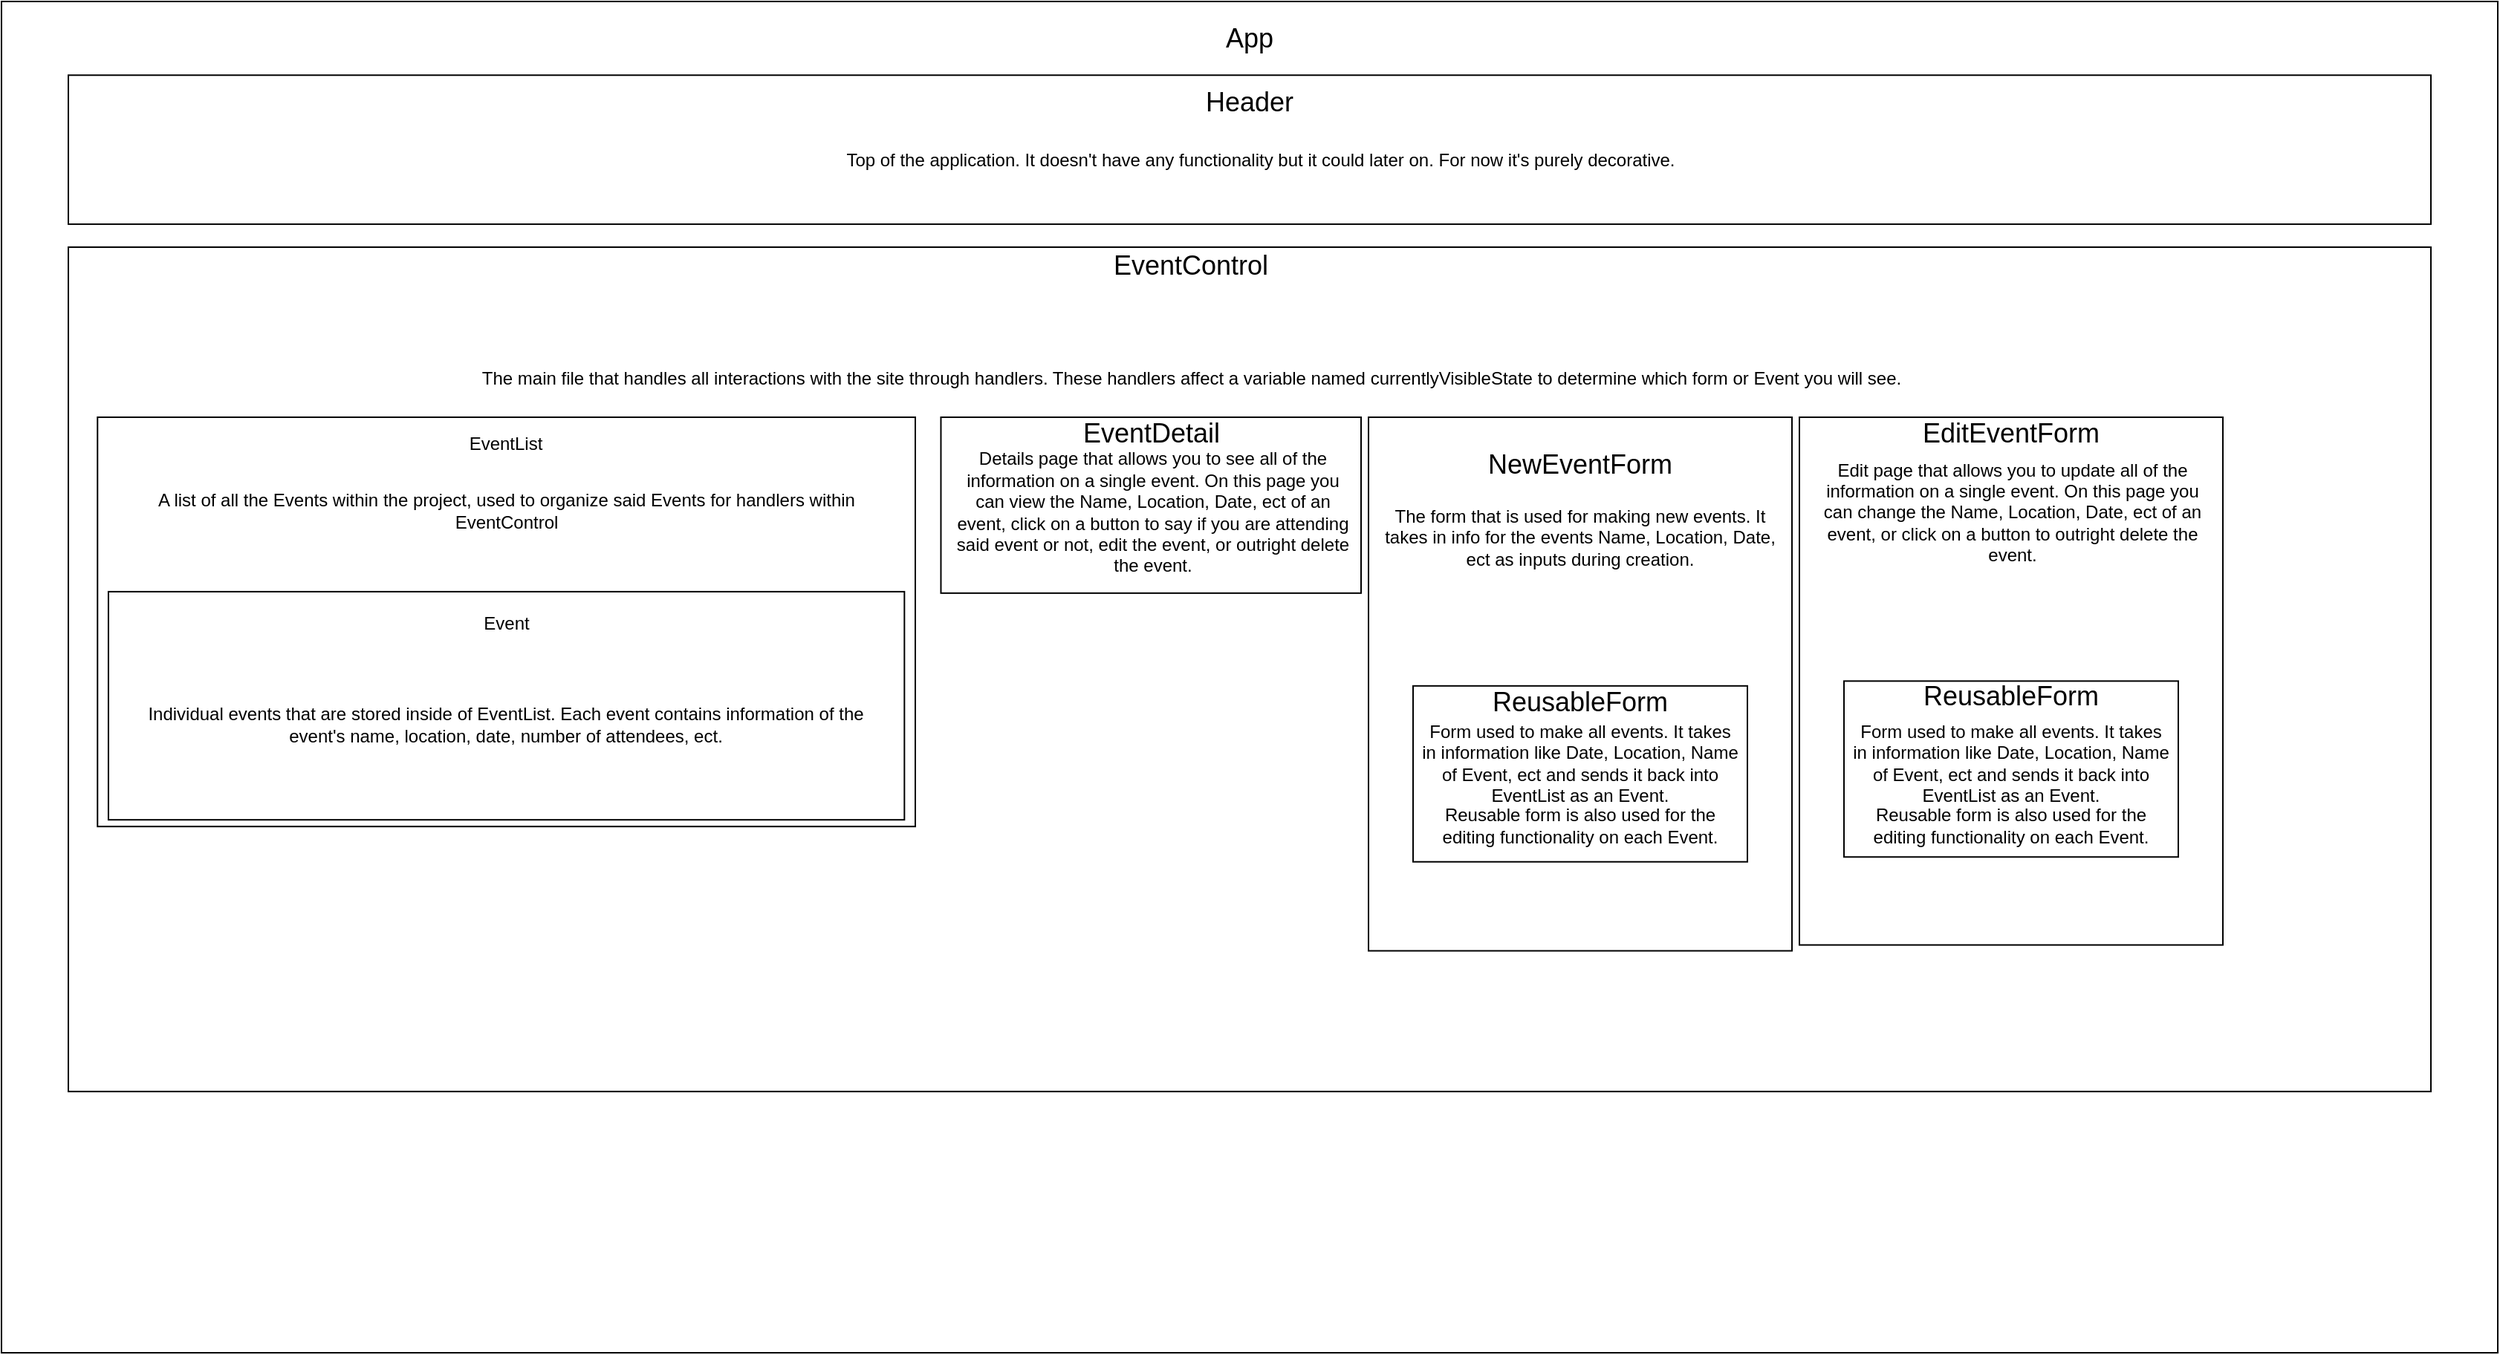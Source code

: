 <mxfile>
    <diagram id="B2mIAimVheXLZhr3V_hZ" name="Page-1">
        <mxGraphModel dx="1211" dy="604" grid="1" gridSize="10" guides="1" tooltips="1" connect="1" arrows="1" fold="1" page="1" pageScale="1" pageWidth="850" pageHeight="1100" math="0" shadow="0">
            <root>
                <mxCell id="0"/>
                <mxCell id="1" parent="0"/>
                <mxCell id="12" value="" style="group" parent="1" vertex="1" connectable="0">
                    <mxGeometry x="10" y="70" width="1680" height="910" as="geometry"/>
                </mxCell>
                <mxCell id="2" value="" style="rounded=0;whiteSpace=wrap;html=1;" parent="12" vertex="1">
                    <mxGeometry width="1680" height="910.0" as="geometry"/>
                </mxCell>
                <mxCell id="3" value="App" style="text;html=1;strokeColor=none;fillColor=none;align=center;verticalAlign=middle;whiteSpace=wrap;rounded=0;fontSize=18;" parent="12" vertex="1">
                    <mxGeometry x="730" y="12.639" width="220" height="25.278" as="geometry"/>
                </mxCell>
                <mxCell id="43" value="" style="group" parent="12" vertex="1" connectable="0">
                    <mxGeometry x="950" y="353.889" width="225" height="126.389" as="geometry"/>
                </mxCell>
                <mxCell id="8" value="" style="rounded=0;whiteSpace=wrap;html=1;fontSize=18;" parent="43" vertex="1">
                    <mxGeometry width="225" height="126.389" as="geometry"/>
                </mxCell>
                <mxCell id="15" value="ReusableForm" style="text;html=1;strokeColor=none;fillColor=none;align=center;verticalAlign=middle;whiteSpace=wrap;rounded=0;fontSize=18;" parent="43" vertex="1">
                    <mxGeometry x="75.036" y="4.514" width="74.929" height="13.542" as="geometry"/>
                </mxCell>
                <mxCell id="37" value="Form used to make all events. It takes in information like Date, Location, Name of Event, ect and sends it back into EventList as an Event." style="text;html=1;strokeColor=none;fillColor=none;align=center;verticalAlign=middle;whiteSpace=wrap;rounded=0;" parent="43" vertex="1">
                    <mxGeometry x="5.114" y="33.7" width="214.773" height="27.447" as="geometry"/>
                </mxCell>
                <mxCell id="42" value="Reusable form is also used for the editing functionality on each Event." style="text;html=1;strokeColor=none;fillColor=none;align=center;verticalAlign=middle;whiteSpace=wrap;rounded=0;" parent="43" vertex="1">
                    <mxGeometry x="5.114" y="75.833" width="214.773" height="10.111" as="geometry"/>
                </mxCell>
                <mxCell id="11" value="" style="group" parent="12" vertex="1" connectable="0">
                    <mxGeometry x="45" y="165.455" width="1590" height="568.618" as="geometry"/>
                </mxCell>
                <mxCell id="6" value="" style="rounded=0;whiteSpace=wrap;html=1;fontSize=18;" parent="11" vertex="1">
                    <mxGeometry width="1590" height="541.314" as="geometry"/>
                </mxCell>
                <mxCell id="34" value="" style="group" parent="11" vertex="1" connectable="0">
                    <mxGeometry x="19.63" y="109.015" width="550.37" height="262.402" as="geometry"/>
                </mxCell>
                <mxCell id="27" value="" style="rounded=0;whiteSpace=wrap;html=1;" parent="34" vertex="1">
                    <mxGeometry width="550.37" height="262.402" as="geometry"/>
                </mxCell>
                <mxCell id="28" value="EventList" style="text;html=1;strokeColor=none;fillColor=none;align=center;verticalAlign=middle;whiteSpace=wrap;rounded=0;" parent="34" vertex="1">
                    <mxGeometry x="205.471" y="8.603" width="139.427" height="17.207" as="geometry"/>
                </mxCell>
                <mxCell id="30" value="A list of all the Events within the project, used to organize said Events for handlers within EventControl" style="text;html=1;strokeColor=none;fillColor=none;align=center;verticalAlign=middle;whiteSpace=wrap;rounded=0;" parent="34" vertex="1">
                    <mxGeometry x="7.338" y="25.81" width="535.693" height="68.827" as="geometry"/>
                </mxCell>
                <mxCell id="29" value="" style="group" parent="34" vertex="1" connectable="0">
                    <mxGeometry x="7.338" y="111.843" width="535.693" height="146.257" as="geometry"/>
                </mxCell>
                <mxCell id="32" value="" style="group" parent="29" vertex="1" connectable="0">
                    <mxGeometry width="535.693" height="146.257" as="geometry"/>
                </mxCell>
                <mxCell id="23" value="" style="rounded=0;whiteSpace=wrap;html=1;" parent="32" vertex="1">
                    <mxGeometry width="535.693" height="146.257" as="geometry"/>
                </mxCell>
                <mxCell id="24" value="Event" style="text;html=1;strokeColor=none;fillColor=none;align=center;verticalAlign=middle;whiteSpace=wrap;rounded=0;" parent="32" vertex="1">
                    <mxGeometry x="212.81" y="8.122" width="110.074" height="24.373" as="geometry"/>
                </mxCell>
                <mxCell id="31" value="Individual events that are stored inside of EventList. Each event contains information of the event's name, location, date, number of attendees, ect." style="text;html=1;strokeColor=none;fillColor=none;align=center;verticalAlign=middle;whiteSpace=wrap;rounded=0;" parent="32" vertex="1">
                    <mxGeometry x="7.338" y="32.495" width="521.017" height="105.159" as="geometry"/>
                </mxCell>
                <mxCell id="35" value="The main file that handles all interactions with the site through handlers. These handlers affect a variable named currentlyVisibleState to determine which form or Event you will see." style="text;html=1;strokeColor=none;fillColor=none;align=center;verticalAlign=middle;whiteSpace=wrap;rounded=0;" parent="11" vertex="1">
                    <mxGeometry x="19.63" y="21.508" width="1472.222" height="124.749" as="geometry"/>
                </mxCell>
                <mxCell id="20" value="" style="group" parent="11" vertex="1" connectable="0">
                    <mxGeometry x="587.24" y="109.015" width="282.76" height="112.774" as="geometry"/>
                </mxCell>
                <mxCell id="9" value="" style="rounded=0;whiteSpace=wrap;html=1;fontSize=18;" parent="20" vertex="1">
                    <mxGeometry width="282.76" height="112.774" as="geometry"/>
                </mxCell>
                <mxCell id="19" value="EventDetail" style="text;html=1;strokeColor=none;fillColor=none;align=center;verticalAlign=middle;whiteSpace=wrap;rounded=0;fontSize=18;" parent="20" vertex="1">
                    <mxGeometry x="102.346" y="4.028" width="78.068" height="12.083" as="geometry"/>
                </mxCell>
                <mxCell id="40" value="Details page that allows you to see all of the information on a single event. On this page you can view the Name, Location, Date, ect of an event, click on a button to say if you are attending said event or not, edit the event, or outright delete the event." style="text;html=1;strokeColor=none;fillColor=none;align=center;verticalAlign=middle;whiteSpace=wrap;rounded=0;" parent="20" vertex="1">
                    <mxGeometry x="8.391" y="16.112" width="268.496" height="89.144" as="geometry"/>
                </mxCell>
                <mxCell id="50" value="" style="group" parent="11" vertex="1" connectable="0">
                    <mxGeometry x="1165" y="109.015" width="285" height="338.321" as="geometry"/>
                </mxCell>
                <mxCell id="51" value="" style="rounded=0;whiteSpace=wrap;html=1;fontSize=18;" parent="50" vertex="1">
                    <mxGeometry width="285" height="338.321" as="geometry"/>
                </mxCell>
                <mxCell id="52" value="EditEventForm" style="text;html=1;strokeColor=none;fillColor=none;align=center;verticalAlign=middle;whiteSpace=wrap;rounded=0;fontSize=18;" parent="50" vertex="1">
                    <mxGeometry x="103.157" y="4.028" width="78.686" height="12.083" as="geometry"/>
                </mxCell>
                <mxCell id="53" value="Details page that allows you to see all of the information on a single event. On this page you can view the Name, Location, Date, ect of an event, click on a button to say if you are attending said event or not, edit the event, or outright delete the event." style="text;html=1;strokeColor=none;fillColor=none;align=center;verticalAlign=middle;whiteSpace=wrap;rounded=0;" parent="50" vertex="1">
                    <mxGeometry x="8.457" y="16.112" width="270.623" height="89.144" as="geometry"/>
                </mxCell>
                <mxCell id="54" value="" style="group" parent="50" vertex="1" connectable="0">
                    <mxGeometry x="30" y="169.161" width="225" height="112.774" as="geometry"/>
                </mxCell>
                <mxCell id="55" value="&lt;span style=&quot;color: rgba(0, 0, 0, 0); font-family: monospace; font-size: 0px; text-align: start;&quot;&gt;%3CmxGraphModel%3E%3Croot%3E%3CmxCell%20id%3D%220%22%2F%3E%3CmxCell%20id%3D%221%22%20parent%3D%220%22%2F%3E%3CmxCell%20id%3D%222%22%20value%3D%22Text%22%20style%3D%22text%3Bhtml%3D1%3BstrokeColor%3Dnone%3BfillColor%3Dnone%3Balign%3Dcenter%3BverticalAlign%3Dmiddle%3BwhiteSpace%3Dwrap%3Brounded%3D0%3B%22%20vertex%3D%221%22%20parent%3D%221%22%3E%3CmxGeometry%20x%3D%22830%22%20y%3D%22-127.083%22%20width%3D%22850%22%20height%3D%22217.546%22%20as%3D%22geometry%22%2F%3E%3C%2FmxCell%3E%3C%2Froot%3E%3C%2FmxGraphModel%3E&lt;/span&gt;" style="rounded=0;whiteSpace=wrap;html=1;fontSize=18;" parent="54" vertex="1">
                    <mxGeometry width="225" height="112.774" as="geometry"/>
                </mxCell>
                <mxCell id="56" value="ReusableForm" style="text;html=1;strokeColor=none;fillColor=none;align=center;verticalAlign=middle;whiteSpace=wrap;rounded=0;fontSize=18;" parent="54" vertex="1">
                    <mxGeometry x="75.036" y="4.028" width="74.929" height="12.083" as="geometry"/>
                </mxCell>
                <mxCell id="57" value="Form used to make all events. It takes in information like Date, Location, Name of Event, ect and sends it back into EventList as an Event." style="text;html=1;strokeColor=none;fillColor=none;align=center;verticalAlign=middle;whiteSpace=wrap;rounded=0;" parent="54" vertex="1">
                    <mxGeometry x="5.114" y="30.07" width="214.773" height="24.49" as="geometry"/>
                </mxCell>
                <mxCell id="58" value="Reusable form is also used for the editing functionality on each Event." style="text;html=1;strokeColor=none;fillColor=none;align=center;verticalAlign=middle;whiteSpace=wrap;rounded=0;" parent="54" vertex="1">
                    <mxGeometry x="5.114" y="77.55" width="214.773" height="9.022" as="geometry"/>
                </mxCell>
                <mxCell id="46" value="" style="group" parent="11" vertex="1" connectable="0">
                    <mxGeometry x="875" y="109.015" width="285" height="342.08" as="geometry"/>
                </mxCell>
                <mxCell id="47" value="" style="rounded=0;whiteSpace=wrap;html=1;fontSize=18;" parent="46" vertex="1">
                    <mxGeometry width="285" height="342.08" as="geometry"/>
                </mxCell>
                <mxCell id="48" value="NewEventForm" style="text;html=1;strokeColor=none;fillColor=none;align=center;verticalAlign=middle;whiteSpace=wrap;rounded=0;fontSize=18;" parent="46" vertex="1">
                    <mxGeometry x="103.157" y="12.217" width="78.686" height="36.651" as="geometry"/>
                </mxCell>
                <mxCell id="49" value="Details page that allows you to see all of the information on a single event. On this page you can view the Name, Location, Date, ect of an event, click on a button to say if you are attending said event or not, edit the event, or outright delete the event." style="text;html=1;strokeColor=none;fillColor=none;align=center;verticalAlign=middle;whiteSpace=wrap;rounded=0;" parent="46" vertex="1">
                    <mxGeometry x="7.19" y="12.217" width="270.62" height="130.63" as="geometry"/>
                </mxCell>
                <mxCell id="59" value="&lt;span style=&quot;color: rgba(0, 0, 0, 0); font-family: monospace; font-size: 0px; text-align: start;&quot;&gt;%3CmxGraphModel%3E%3Croot%3E%3CmxCell%20id%3D%220%22%2F%3E%3CmxCell%20id%3D%221%22%20parent%3D%220%22%2F%3E%3CmxCell%20id%3D%222%22%20value%3D%22Text%22%20style%3D%22text%3Bhtml%3D1%3BstrokeColor%3Dnone%3BfillColor%3Dnone%3Balign%3Dcenter%3BverticalAlign%3Dmiddle%3BwhiteSpace%3Dwrap%3Brounded%3D0%3B%22%20vertex%3D%221%22%20parent%3D%221%22%3E%3CmxGeometry%20x%3D%22830%22%20y%3D%22-127.083%22%20width%3D%22850%22%20height%3D%22217.546%22%20as%3D%22geometry%22%2F%3E%3C%2FmxCell%3E%3C%2Froot%3E%3C%2FmxGraphModel%3E&lt;/span&gt;" style="rounded=0;whiteSpace=wrap;html=1;fontSize=18;" parent="46" vertex="1">
                    <mxGeometry x="30" y="172.255" width="225" height="112.774" as="geometry"/>
                </mxCell>
                <mxCell id="60" value="ReusableForm" style="text;html=1;strokeColor=none;fillColor=none;align=center;verticalAlign=middle;whiteSpace=wrap;rounded=0;fontSize=18;" parent="46" vertex="1">
                    <mxGeometry x="105.036" y="176.39" width="74.929" height="12.083" as="geometry"/>
                </mxCell>
                <mxCell id="61" value="8" style="group" parent="11" vertex="1" connectable="0">
                    <mxGeometry width="1590" height="568.618" as="geometry"/>
                </mxCell>
                <mxCell id="62" value="" style="rounded=0;whiteSpace=wrap;html=1;fontSize=18;" parent="61" vertex="1">
                    <mxGeometry width="1590" height="568.618" as="geometry"/>
                </mxCell>
                <mxCell id="63" value="EventControl" style="text;html=1;strokeColor=none;fillColor=none;align=center;verticalAlign=middle;whiteSpace=wrap;rounded=0;fontSize=18;" parent="61" vertex="1">
                    <mxGeometry x="422.037" y="6.232" width="667.407" height="12.464" as="geometry"/>
                </mxCell>
                <mxCell id="64" value="" style="group" parent="61" vertex="1" connectable="0">
                    <mxGeometry x="19.63" y="114.513" width="550.37" height="275.637" as="geometry"/>
                </mxCell>
                <mxCell id="65" value="" style="rounded=0;whiteSpace=wrap;html=1;" parent="64" vertex="1">
                    <mxGeometry width="550.37" height="275.637" as="geometry"/>
                </mxCell>
                <mxCell id="66" value="EventList" style="text;html=1;strokeColor=none;fillColor=none;align=center;verticalAlign=middle;whiteSpace=wrap;rounded=0;" parent="64" vertex="1">
                    <mxGeometry x="205.471" y="9.037" width="139.427" height="18.075" as="geometry"/>
                </mxCell>
                <mxCell id="67" value="A list of all the Events within the project, used to organize said Events for handlers within EventControl" style="text;html=1;strokeColor=none;fillColor=none;align=center;verticalAlign=middle;whiteSpace=wrap;rounded=0;" parent="64" vertex="1">
                    <mxGeometry x="7.338" y="27.112" width="535.693" height="72.298" as="geometry"/>
                </mxCell>
                <mxCell id="68" value="" style="group" parent="64" vertex="1" connectable="0">
                    <mxGeometry x="7.338" y="117.485" width="535.693" height="153.634" as="geometry"/>
                </mxCell>
                <mxCell id="69" value="" style="group" parent="68" vertex="1" connectable="0">
                    <mxGeometry width="535.693" height="153.634" as="geometry"/>
                </mxCell>
                <mxCell id="70" value="" style="rounded=0;whiteSpace=wrap;html=1;" parent="69" vertex="1">
                    <mxGeometry width="535.693" height="153.634" as="geometry"/>
                </mxCell>
                <mxCell id="71" value="Event" style="text;html=1;strokeColor=none;fillColor=none;align=center;verticalAlign=middle;whiteSpace=wrap;rounded=0;" parent="69" vertex="1">
                    <mxGeometry x="212.81" y="8.531" width="110.074" height="25.603" as="geometry"/>
                </mxCell>
                <mxCell id="72" value="Individual events that are stored inside of EventList. Each event contains information of the event's name, location, date, number of attendees, ect." style="text;html=1;strokeColor=none;fillColor=none;align=center;verticalAlign=middle;whiteSpace=wrap;rounded=0;" parent="69" vertex="1">
                    <mxGeometry x="7.338" y="34.134" width="521.017" height="110.463" as="geometry"/>
                </mxCell>
                <mxCell id="73" value="The main file that handles all interactions with the site through handlers. These handlers affect a variable named currentlyVisibleState to determine which form or Event you will see." style="text;html=1;strokeColor=none;fillColor=none;align=center;verticalAlign=middle;whiteSpace=wrap;rounded=0;" parent="61" vertex="1">
                    <mxGeometry x="19.63" y="22.593" width="1472.222" height="131.041" as="geometry"/>
                </mxCell>
                <mxCell id="74" value="" style="group" parent="61" vertex="1" connectable="0">
                    <mxGeometry x="587.24" y="114.513" width="282.76" height="118.462" as="geometry"/>
                </mxCell>
                <mxCell id="75" value="" style="rounded=0;whiteSpace=wrap;html=1;fontSize=18;" parent="74" vertex="1">
                    <mxGeometry width="282.76" height="118.462" as="geometry"/>
                </mxCell>
                <mxCell id="76" value="EventDetail" style="text;html=1;strokeColor=none;fillColor=none;align=center;verticalAlign=middle;whiteSpace=wrap;rounded=0;fontSize=18;" parent="74" vertex="1">
                    <mxGeometry x="102.346" y="4.231" width="78.068" height="12.692" as="geometry"/>
                </mxCell>
                <mxCell id="77" value="Details page that allows you to see all of the information on a single event. On this page you can view the Name, Location, Date, ect of an event, click on a button to say if you are attending said event or not, edit the event, or outright delete the event." style="text;html=1;strokeColor=none;fillColor=none;align=center;verticalAlign=middle;whiteSpace=wrap;rounded=0;" parent="74" vertex="1">
                    <mxGeometry x="8.391" y="16.924" width="268.496" height="93.64" as="geometry"/>
                </mxCell>
                <mxCell id="78" value="" style="group" parent="61" vertex="1" connectable="0">
                    <mxGeometry x="1165" y="114.513" width="285" height="355.386" as="geometry"/>
                </mxCell>
                <mxCell id="79" value="" style="rounded=0;whiteSpace=wrap;html=1;fontSize=18;" parent="78" vertex="1">
                    <mxGeometry width="285" height="355.386" as="geometry"/>
                </mxCell>
                <mxCell id="80" value="EditEventForm" style="text;html=1;strokeColor=none;fillColor=none;align=center;verticalAlign=middle;whiteSpace=wrap;rounded=0;fontSize=18;" parent="78" vertex="1">
                    <mxGeometry x="103.157" y="4.231" width="78.686" height="12.692" as="geometry"/>
                </mxCell>
                <mxCell id="81" value="Edit page that allows you to update all of the information on a single event. On this page you can change the Name, Location, Date, ect of an event, or click on a button to outright delete the event." style="text;html=1;strokeColor=none;fillColor=none;align=center;verticalAlign=middle;whiteSpace=wrap;rounded=0;" parent="78" vertex="1">
                    <mxGeometry x="8.457" y="16.924" width="270.623" height="93.64" as="geometry"/>
                </mxCell>
                <mxCell id="82" value="" style="group" parent="78" vertex="1" connectable="0">
                    <mxGeometry x="30" y="177.693" width="225" height="118.462" as="geometry"/>
                </mxCell>
                <mxCell id="83" value="&lt;span style=&quot;color: rgba(0, 0, 0, 0); font-family: monospace; font-size: 0px; text-align: start;&quot;&gt;%3CmxGraphModel%3E%3Croot%3E%3CmxCell%20id%3D%220%22%2F%3E%3CmxCell%20id%3D%221%22%20parent%3D%220%22%2F%3E%3CmxCell%20id%3D%222%22%20value%3D%22Text%22%20style%3D%22text%3Bhtml%3D1%3BstrokeColor%3Dnone%3BfillColor%3Dnone%3Balign%3Dcenter%3BverticalAlign%3Dmiddle%3BwhiteSpace%3Dwrap%3Brounded%3D0%3B%22%20vertex%3D%221%22%20parent%3D%221%22%3E%3CmxGeometry%20x%3D%22830%22%20y%3D%22-127.083%22%20width%3D%22850%22%20height%3D%22217.546%22%20as%3D%22geometry%22%2F%3E%3C%2FmxCell%3E%3C%2Froot%3E%3C%2FmxGraphModel%3E&lt;/span&gt;" style="rounded=0;whiteSpace=wrap;html=1;fontSize=18;" parent="82" vertex="1">
                    <mxGeometry width="225" height="118.462" as="geometry"/>
                </mxCell>
                <mxCell id="84" value="ReusableForm" style="text;html=1;strokeColor=none;fillColor=none;align=center;verticalAlign=middle;whiteSpace=wrap;rounded=0;fontSize=18;" parent="82" vertex="1">
                    <mxGeometry x="75.036" y="4.231" width="74.929" height="12.692" as="geometry"/>
                </mxCell>
                <mxCell id="85" value="Form used to make all events. It takes in information like Date, Location, Name of Event, ect and sends it back into EventList as an Event." style="text;html=1;strokeColor=none;fillColor=none;align=center;verticalAlign=middle;whiteSpace=wrap;rounded=0;" parent="82" vertex="1">
                    <mxGeometry x="5.114" y="42.337" width="214.773" height="25.725" as="geometry"/>
                </mxCell>
                <mxCell id="86" value="Reusable form is also used for the editing functionality on each Event." style="text;html=1;strokeColor=none;fillColor=none;align=center;verticalAlign=middle;whiteSpace=wrap;rounded=0;" parent="82" vertex="1">
                    <mxGeometry x="5.114" y="92.342" width="214.773" height="9.477" as="geometry"/>
                </mxCell>
                <mxCell id="87" value="" style="group" parent="61" vertex="1" connectable="0">
                    <mxGeometry x="875" y="114.513" width="285" height="359.335" as="geometry"/>
                </mxCell>
                <mxCell id="88" value="" style="rounded=0;whiteSpace=wrap;html=1;fontSize=18;" parent="87" vertex="1">
                    <mxGeometry width="285" height="359.335" as="geometry"/>
                </mxCell>
                <mxCell id="89" value="NewEventForm" style="text;html=1;strokeColor=none;fillColor=none;align=center;verticalAlign=middle;whiteSpace=wrap;rounded=0;fontSize=18;" parent="87" vertex="1">
                    <mxGeometry x="103.157" y="12.833" width="78.686" height="38.5" as="geometry"/>
                </mxCell>
                <mxCell id="90" value="The form that is used for making new events. It takes in info for the events Name, Location, Date, ect as inputs during creation." style="text;html=1;strokeColor=none;fillColor=none;align=center;verticalAlign=middle;whiteSpace=wrap;rounded=0;" parent="87" vertex="1">
                    <mxGeometry x="7.19" y="12.833" width="270.62" height="137.218" as="geometry"/>
                </mxCell>
                <mxCell id="91" value="&lt;span style=&quot;color: rgba(0, 0, 0, 0); font-family: monospace; font-size: 0px; text-align: start;&quot;&gt;%3CmxGraphModel%3E%3Croot%3E%3CmxCell%20id%3D%220%22%2F%3E%3CmxCell%20id%3D%221%22%20parent%3D%220%22%2F%3E%3CmxCell%20id%3D%222%22%20value%3D%22Text%22%20style%3D%22text%3Bhtml%3D1%3BstrokeColor%3Dnone%3BfillColor%3Dnone%3Balign%3Dcenter%3BverticalAlign%3Dmiddle%3BwhiteSpace%3Dwrap%3Brounded%3D0%3B%22%20vertex%3D%221%22%20parent%3D%221%22%3E%3CmxGeometry%20x%3D%22830%22%20y%3D%22-127.083%22%20width%3D%22850%22%20height%3D%22217.546%22%20as%3D%22geometry%22%2F%3E%3C%2FmxCell%3E%3C%2Froot%3E%3C%2FmxGraphModel%3E&lt;/span&gt;" style="rounded=0;whiteSpace=wrap;html=1;fontSize=18;" parent="87" vertex="1">
                    <mxGeometry x="30" y="180.943" width="225" height="118.462" as="geometry"/>
                </mxCell>
                <mxCell id="92" value="ReusableForm" style="text;html=1;strokeColor=none;fillColor=none;align=center;verticalAlign=middle;whiteSpace=wrap;rounded=0;fontSize=18;" parent="87" vertex="1">
                    <mxGeometry x="105.036" y="185.287" width="74.929" height="12.692" as="geometry"/>
                </mxCell>
                <mxCell id="93" value="Form used to make all events. It takes in information like Date, Location, Name of Event, ect and sends it back into EventList as an Event." style="text;html=1;strokeColor=none;fillColor=none;align=center;verticalAlign=middle;whiteSpace=wrap;rounded=0;" parent="87" vertex="1">
                    <mxGeometry x="35.114" y="220.032" width="214.773" height="25.725" as="geometry"/>
                </mxCell>
                <mxCell id="94" value="Reusable form is also used for the editing functionality on each Event." style="text;html=1;strokeColor=none;fillColor=none;align=center;verticalAlign=middle;whiteSpace=wrap;rounded=0;" parent="87" vertex="1">
                    <mxGeometry x="35.114" y="270.034" width="214.773" height="9.477" as="geometry"/>
                </mxCell>
                <mxCell id="10" value="" style="group" parent="12" vertex="1" connectable="0">
                    <mxGeometry x="45" y="49.634" width="1590" height="100.315" as="geometry"/>
                </mxCell>
                <mxCell id="4" value="" style="rounded=0;whiteSpace=wrap;html=1;fontSize=18;" parent="10" vertex="1">
                    <mxGeometry width="1590" height="100.315" as="geometry"/>
                </mxCell>
                <mxCell id="5" value="Header" style="text;html=1;strokeColor=none;fillColor=none;align=center;verticalAlign=middle;whiteSpace=wrap;rounded=0;fontSize=18;" parent="10" vertex="1">
                    <mxGeometry x="704.143" y="7.165" width="181.714" height="21.496" as="geometry"/>
                </mxCell>
                <mxCell id="21" value="Top of the application. It doesn't have any functionality but it could later on. For now it's purely decorative." style="text;html=1;strokeColor=none;fillColor=none;align=center;verticalAlign=middle;whiteSpace=wrap;rounded=0;" parent="10" vertex="1">
                    <mxGeometry x="30.286" y="28.661" width="1544.571" height="57.323" as="geometry"/>
                </mxCell>
            </root>
        </mxGraphModel>
    </diagram>
</mxfile>